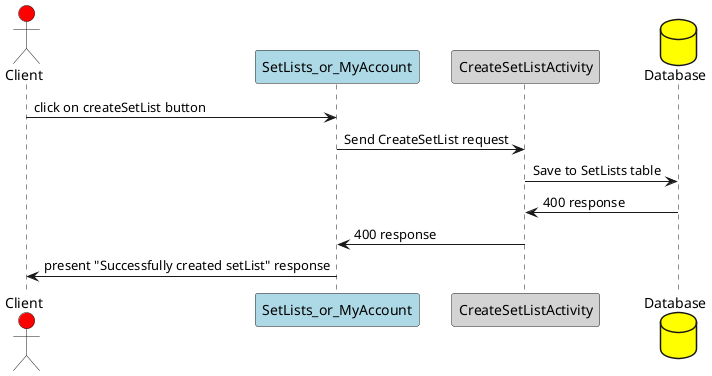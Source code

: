@startuml

actor       Client      as Foo #Red
participant SetLists_or_MyAccount     as Foo1 #LightBlue
participant CreateSetListActivity as Foo2 #LightGrey
database    Database    as Foo3 #Yellow


Foo -> Foo1 : click on createSetList button
Foo1 -> Foo2 : Send CreateSetList request
Foo2 -> Foo3 : Save to SetLists table
Foo3 -> Foo2 : 400 response
Foo2 -> Foo1 : 400 response
Foo1 -> Foo : present "Successfully created setList" response

@enduml